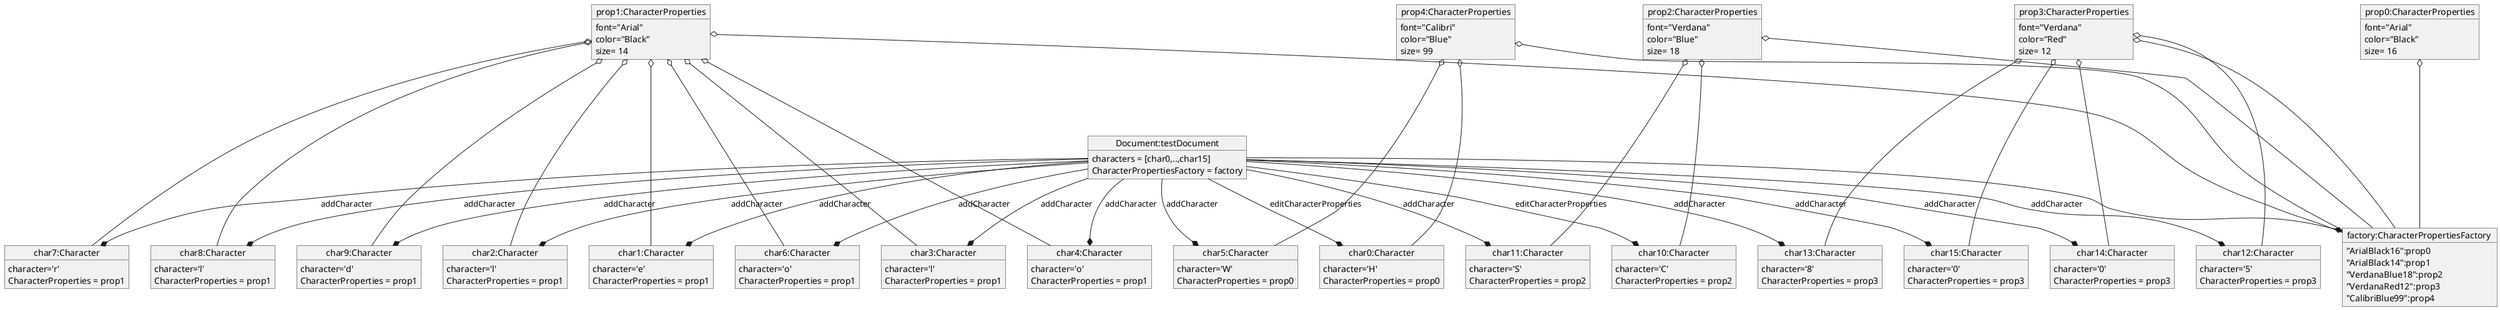 @startuml

object "Document:testDocument" as Document {
    characters = [char0,..,char15]
    CharacterPropertiesFactory = factory
}

object "char0:Character" as Character0{
    character='H'
    CharacterProperties = prop0
}
object "char1:Character" as Character1{
    character='e'
    CharacterProperties = prop1
}
object "char2:Character" as Character2{
    character='l'
    CharacterProperties = prop1
}
object "char3:Character" as Character3{
    character='l'
    CharacterProperties = prop1
}
object "char4:Character" as Character4{
    character='o'
    CharacterProperties = prop1
}
object "char5:Character" as Character5{
    character='W'
    CharacterProperties = prop0
}
object "char6:Character" as Character6{
    character='o'
    CharacterProperties = prop1
}
object "char7:Character" as Character7{
    character='r'
    CharacterProperties = prop1
}
object "char8:Character" as Character8{
    character='l'
    CharacterProperties = prop1
}
object "char9:Character" as Character9{
    character='d'
    CharacterProperties = prop1
}
object "char10:Character" as Character10{
    character='C'
    CharacterProperties = prop2
}
object "char11:Character" as Character11{
    character='S'
    CharacterProperties = prop2
}
object "char12:Character" as Character12{
    character='5'
    CharacterProperties = prop3
}
object "char13:Character" as Character13{
    character='8'
    CharacterProperties = prop3
}
object "char14:Character" as Character14{
    character='0'
    CharacterProperties = prop3
}
object "char15:Character" as Character15{
    character='0'
    CharacterProperties = prop3
}

object "prop0:CharacterProperties" as firstCharacterProperties{
    font="Arial"
    color="Black"
    size= 16
}

object "prop1:CharacterProperties" as secondCharacterProperties{
    font="Arial"
    color="Black"
    size= 14
}

object "prop2:CharacterProperties" as thirdCharacterProperties{
    font="Verdana"
    color="Blue"
    size= 18
}

object "prop3:CharacterProperties" as forthCharacterProperties{
    font="Verdana"
    color="Red"
    size= 12
}

object "prop4:CharacterProperties" as fifthCharacterProperties{
    font="Calibri"
    color="Blue"
    size= 99
}

object "factory:CharacterPropertiesFactory " as CharacterPropertiesFactory {
    "ArialBlack16":prop0
    "ArialBlack14":prop1
    "VerdanaBlue18":prop2
    "VerdanaRed12":prop3
    "CalibriBlue99":prop4
}

Document --* Character0 : editCharacterProperties
Document --* Character1 : addCharacter
Document --* Character2 : addCharacter
Document --* Character3 : addCharacter
Document --* Character4 : addCharacter
Document --* Character5 : addCharacter
Document --* Character6 : addCharacter
Document --* Character7 : addCharacter
Document --* Character8 : addCharacter
Document --* Character9 : addCharacter
Document --* Character10 : editCharacterProperties
Document --* Character11 : addCharacter
Document --* Character12 : addCharacter
Document --* Character13 : addCharacter
Document --* Character14 : addCharacter
Document --* Character15 : addCharacter

Document --* CharacterPropertiesFactory

fifthCharacterProperties o---- Character0
secondCharacterProperties o---- Character1
secondCharacterProperties o---- Character2
secondCharacterProperties o---- Character3
secondCharacterProperties o---- Character4 
fifthCharacterProperties o---- Character5 
secondCharacterProperties o---- Character6 
secondCharacterProperties o---- Character7 
secondCharacterProperties o---- Character8 
secondCharacterProperties o---- Character9
thirdCharacterProperties o---- Character10 
thirdCharacterProperties o---- Character11 
forthCharacterProperties o---- Character12 
forthCharacterProperties o---- Character13 
forthCharacterProperties o---- Character14 
forthCharacterProperties o---- Character15 

firstCharacterProperties o---- CharacterPropertiesFactory
secondCharacterProperties o---- CharacterPropertiesFactory
thirdCharacterProperties o---- CharacterPropertiesFactory
forthCharacterProperties o---- CharacterPropertiesFactory 
fifthCharacterProperties o---- CharacterPropertiesFactory 

@enduml
